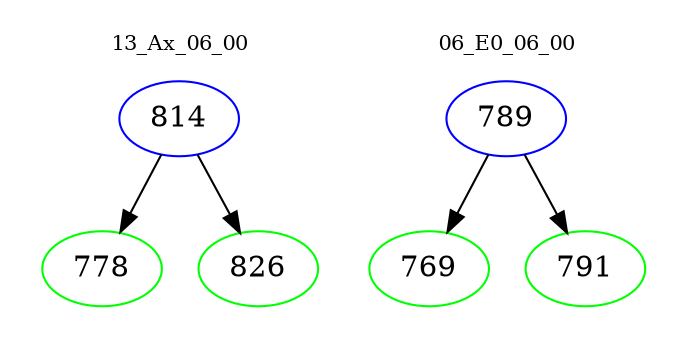 digraph{
subgraph cluster_0 {
color = white
label = "13_Ax_06_00";
fontsize=10;
T0_814 [label="814", color="blue"]
T0_814 -> T0_778 [color="black"]
T0_778 [label="778", color="green"]
T0_814 -> T0_826 [color="black"]
T0_826 [label="826", color="green"]
}
subgraph cluster_1 {
color = white
label = "06_E0_06_00";
fontsize=10;
T1_789 [label="789", color="blue"]
T1_789 -> T1_769 [color="black"]
T1_769 [label="769", color="green"]
T1_789 -> T1_791 [color="black"]
T1_791 [label="791", color="green"]
}
}

